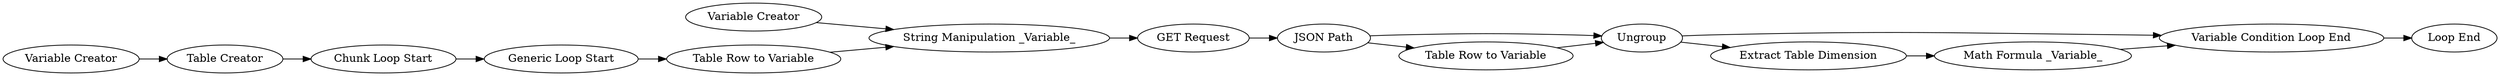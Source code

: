 digraph {
	248 [label="JSON Path"]
	249 [label="GET Request"]
	250 [label=Ungroup]
	251 [label="Variable Condition Loop End"]
	252 [label="Table Row to Variable"]
	253 [label="Table Creator"]
	254 [label="Variable Creator"]
	255 [label="Math Formula _Variable_"]
	257 [label="Extract Table Dimension"]
	258 [label="Generic Loop Start"]
	259 [label="Table Row to Variable"]
	260 [label="String Manipulation _Variable_"]
	261 [label="Chunk Loop Start"]
	265 [label="Variable Creator"]
	266 [label="Loop End"]
	248 -> 250
	248 -> 252
	249 -> 248
	250 -> 251
	250 -> 257
	251 -> 266
	252 -> 250
	253 -> 261
	254 -> 260
	255 -> 251
	257 -> 255
	258 -> 259
	259 -> 260
	260 -> 249
	261 -> 258
	265 -> 253
	rankdir=LR
}
